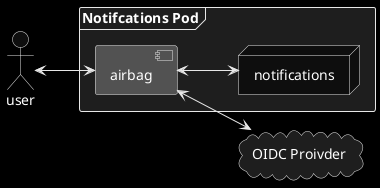 @startuml
skinparam monochrome reverse
skinparam frame {
    backgroundColor Yellow
}
skinparam cloud {
    backgroundColor Yellow
}

skinparam component{
    backgroundColor Orange
}

left to right direction
actor user

cloud "OIDC Proivder" as IP

frame "Notifcations Pod" {
    node notifications
    component "airbag" as airbag
}

airbag <--> IP
user <--> airbag
airbag <--> notifications 
@enduml